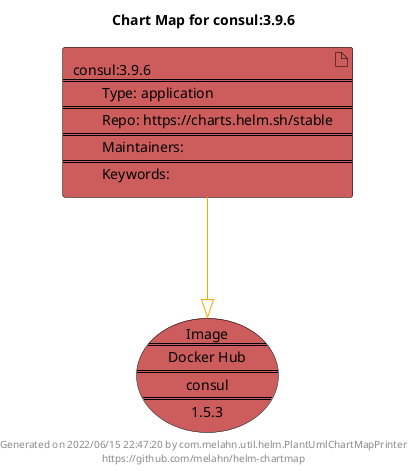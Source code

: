 @startuml
skinparam linetype ortho
skinparam backgroundColor white
skinparam usecaseBorderColor black
skinparam usecaseArrowColor LightSlateGray
skinparam artifactBorderColor black
skinparam artifactArrowColor LightSlateGray

title Chart Map for consul:3.9.6

'There is one referenced Helm Chart
artifact "consul:3.9.6\n====\n\tType: application\n====\n\tRepo: https://charts.helm.sh/stable\n====\n\tMaintainers: \n====\n\tKeywords: " as consul_3_9_6 #IndianRed

'There is one referenced Docker Image
usecase "Image\n====\nDocker Hub\n====\nconsul\n====\n1.5.3" as consul_1_5_3 #IndianRed

'Chart Dependencies
consul_3_9_6--[#orange]-|>consul_1_5_3

center footer Generated on 2022/06/15 22:47:20 by com.melahn.util.helm.PlantUmlChartMapPrinter\nhttps://github.com/melahn/helm-chartmap
@enduml
